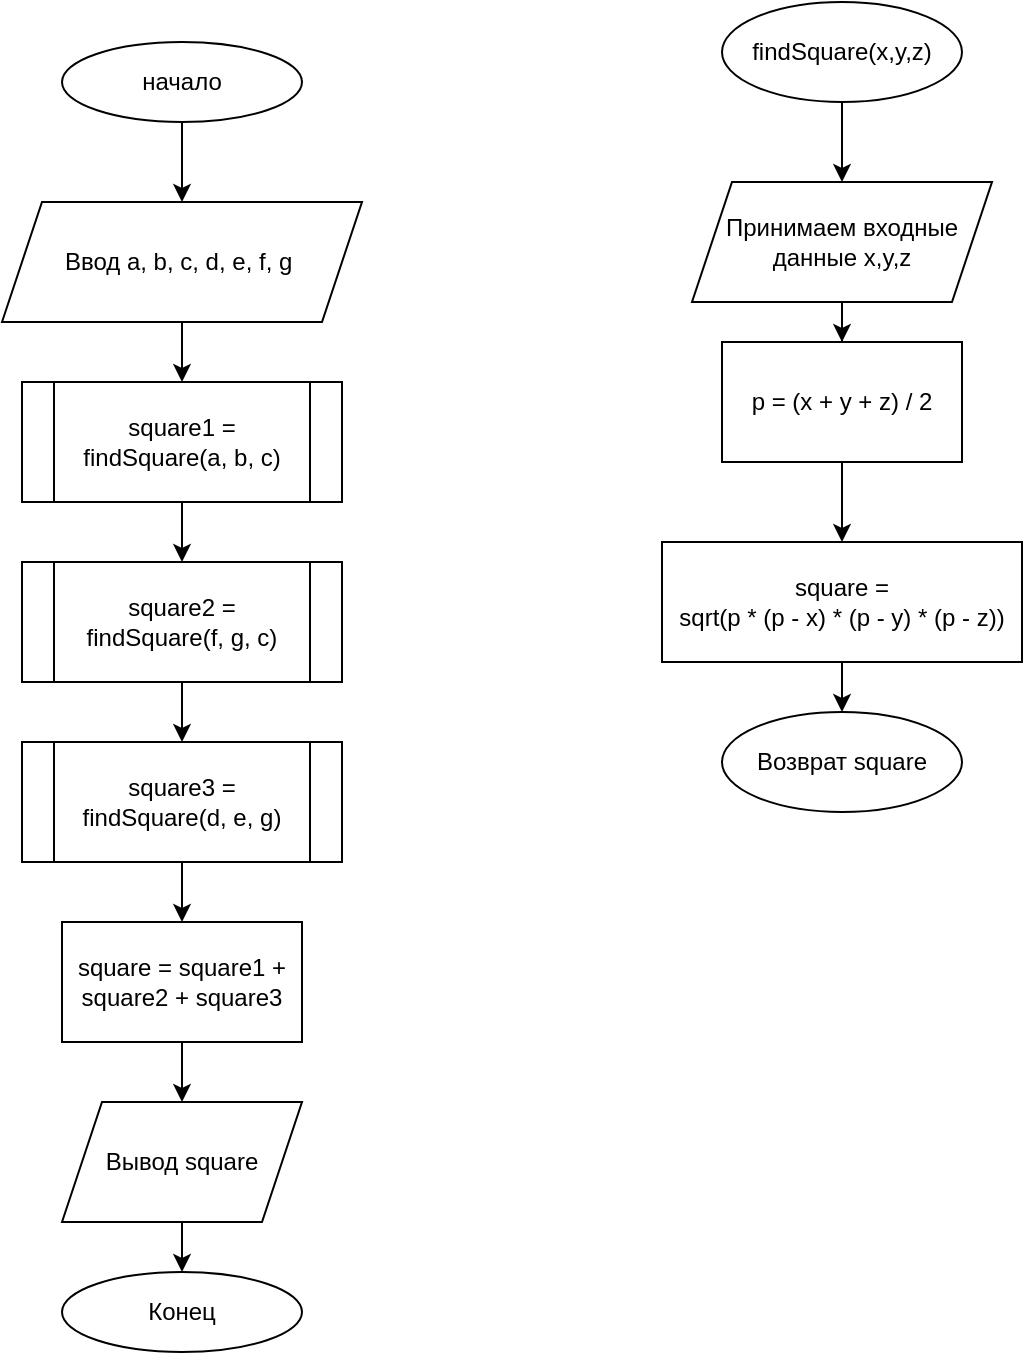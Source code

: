 <mxfile version="14.5.1" type="device"><diagram id="hbOs77nZeKHLIHOis082" name="Page-1"><mxGraphModel dx="1086" dy="806" grid="1" gridSize="10" guides="1" tooltips="1" connect="1" arrows="1" fold="1" page="1" pageScale="1" pageWidth="827" pageHeight="1169" math="0" shadow="0"><root><mxCell id="0"/><mxCell id="1" parent="0"/><mxCell id="UH950zC75bb7IAt9byLl-3" value="" style="edgeStyle=orthogonalEdgeStyle;rounded=0;orthogonalLoop=1;jettySize=auto;html=1;" parent="1" source="UH950zC75bb7IAt9byLl-1" target="UH950zC75bb7IAt9byLl-2" edge="1"><mxGeometry relative="1" as="geometry"/></mxCell><mxCell id="UH950zC75bb7IAt9byLl-1" value="начало" style="ellipse;whiteSpace=wrap;html=1;" parent="1" vertex="1"><mxGeometry x="150" y="90" width="120" height="40" as="geometry"/></mxCell><mxCell id="UH950zC75bb7IAt9byLl-8" value="" style="edgeStyle=orthogonalEdgeStyle;rounded=0;orthogonalLoop=1;jettySize=auto;html=1;entryX=0.5;entryY=0;entryDx=0;entryDy=0;" parent="1" source="UH950zC75bb7IAt9byLl-2" target="sQrcOE4Ag5x1wtMrusPk-1" edge="1"><mxGeometry relative="1" as="geometry"><mxPoint x="210" y="260" as="targetPoint"/></mxGeometry></mxCell><mxCell id="UH950zC75bb7IAt9byLl-2" value="Ввод&amp;nbsp;a, b, c, d, e, f, g&amp;nbsp;" style="shape=parallelogram;perimeter=parallelogramPerimeter;whiteSpace=wrap;html=1;fixedSize=1;" parent="1" vertex="1"><mxGeometry x="120" y="170" width="180" height="60" as="geometry"/></mxCell><mxCell id="UH950zC75bb7IAt9byLl-19" value="" style="edgeStyle=orthogonalEdgeStyle;rounded=0;orthogonalLoop=1;jettySize=auto;html=1;" parent="1" source="UH950zC75bb7IAt9byLl-9" target="UH950zC75bb7IAt9byLl-18" edge="1"><mxGeometry relative="1" as="geometry"/></mxCell><mxCell id="UH950zC75bb7IAt9byLl-9" value="Вывод square" style="shape=parallelogram;perimeter=parallelogramPerimeter;whiteSpace=wrap;html=1;fixedSize=1;" parent="1" vertex="1"><mxGeometry x="150" y="620" width="120" height="60" as="geometry"/></mxCell><mxCell id="UH950zC75bb7IAt9byLl-13" value="" style="edgeStyle=orthogonalEdgeStyle;rounded=0;orthogonalLoop=1;jettySize=auto;html=1;" parent="1" source="UH950zC75bb7IAt9byLl-11" target="UH950zC75bb7IAt9byLl-12" edge="1"><mxGeometry relative="1" as="geometry"/></mxCell><mxCell id="UH950zC75bb7IAt9byLl-11" value="findSquare(x,y,z)" style="ellipse;whiteSpace=wrap;html=1;" parent="1" vertex="1"><mxGeometry x="480" y="70" width="120" height="50" as="geometry"/></mxCell><mxCell id="UH950zC75bb7IAt9byLl-25" value="" style="edgeStyle=orthogonalEdgeStyle;rounded=0;orthogonalLoop=1;jettySize=auto;html=1;" parent="1" source="UH950zC75bb7IAt9byLl-12" target="UH950zC75bb7IAt9byLl-24" edge="1"><mxGeometry relative="1" as="geometry"/></mxCell><mxCell id="UH950zC75bb7IAt9byLl-12" value="Принимаем входные данные x,y,z" style="shape=parallelogram;perimeter=parallelogramPerimeter;whiteSpace=wrap;html=1;fixedSize=1;" parent="1" vertex="1"><mxGeometry x="465" y="160" width="150" height="60" as="geometry"/></mxCell><mxCell id="C9Za9qe1JuwyCyZHyoEO-1" style="edgeStyle=orthogonalEdgeStyle;rounded=0;orthogonalLoop=1;jettySize=auto;html=1;exitX=0.5;exitY=1;exitDx=0;exitDy=0;entryX=0.5;entryY=0;entryDx=0;entryDy=0;" parent="1" source="UH950zC75bb7IAt9byLl-14" target="UH950zC75bb7IAt9byLl-20" edge="1"><mxGeometry relative="1" as="geometry"/></mxCell><mxCell id="UH950zC75bb7IAt9byLl-14" value="&lt;span style=&quot;font-size: 12px&quot;&gt;square = &lt;br&gt;sqrt(p * (p - x) * (p - y) * (p - z))&lt;/span&gt;" style="whiteSpace=wrap;html=1;" parent="1" vertex="1"><mxGeometry x="450" y="340" width="180" height="60" as="geometry"/></mxCell><mxCell id="UH950zC75bb7IAt9byLl-18" value="Конец" style="ellipse;whiteSpace=wrap;html=1;" parent="1" vertex="1"><mxGeometry x="150" y="705" width="120" height="40" as="geometry"/></mxCell><mxCell id="UH950zC75bb7IAt9byLl-20" value="Возврат square" style="ellipse;whiteSpace=wrap;html=1;" parent="1" vertex="1"><mxGeometry x="480" y="425" width="120" height="50" as="geometry"/></mxCell><mxCell id="UH950zC75bb7IAt9byLl-27" value="" style="edgeStyle=orthogonalEdgeStyle;rounded=0;orthogonalLoop=1;jettySize=auto;html=1;" parent="1" source="UH950zC75bb7IAt9byLl-24" target="UH950zC75bb7IAt9byLl-14" edge="1"><mxGeometry relative="1" as="geometry"/></mxCell><mxCell id="UH950zC75bb7IAt9byLl-24" value="&lt;span style=&quot;font-size: 12px&quot;&gt;p = (x + y + z) / 2&lt;/span&gt;" style="rounded=0;whiteSpace=wrap;html=1;" parent="1" vertex="1"><mxGeometry x="480" y="240" width="120" height="60" as="geometry"/></mxCell><mxCell id="sQrcOE4Ag5x1wtMrusPk-5" style="edgeStyle=orthogonalEdgeStyle;rounded=0;orthogonalLoop=1;jettySize=auto;html=1;exitX=0.5;exitY=1;exitDx=0;exitDy=0;entryX=0.5;entryY=0;entryDx=0;entryDy=0;" edge="1" parent="1" source="sQrcOE4Ag5x1wtMrusPk-1" target="sQrcOE4Ag5x1wtMrusPk-2"><mxGeometry relative="1" as="geometry"/></mxCell><mxCell id="sQrcOE4Ag5x1wtMrusPk-1" value="square1 = findSquare(a, b, c)" style="shape=process;whiteSpace=wrap;html=1;backgroundOutline=1;" vertex="1" parent="1"><mxGeometry x="130" y="260" width="160" height="60" as="geometry"/></mxCell><mxCell id="sQrcOE4Ag5x1wtMrusPk-6" style="edgeStyle=orthogonalEdgeStyle;rounded=0;orthogonalLoop=1;jettySize=auto;html=1;exitX=0.5;exitY=1;exitDx=0;exitDy=0;entryX=0.5;entryY=0;entryDx=0;entryDy=0;" edge="1" parent="1" source="sQrcOE4Ag5x1wtMrusPk-2" target="sQrcOE4Ag5x1wtMrusPk-3"><mxGeometry relative="1" as="geometry"/></mxCell><mxCell id="sQrcOE4Ag5x1wtMrusPk-2" value="square2 = &lt;br&gt;findSquare(f, g, c)" style="shape=process;whiteSpace=wrap;html=1;backgroundOutline=1;" vertex="1" parent="1"><mxGeometry x="130" y="350" width="160" height="60" as="geometry"/></mxCell><mxCell id="sQrcOE4Ag5x1wtMrusPk-7" style="edgeStyle=orthogonalEdgeStyle;rounded=0;orthogonalLoop=1;jettySize=auto;html=1;exitX=0.5;exitY=1;exitDx=0;exitDy=0;entryX=0.5;entryY=0;entryDx=0;entryDy=0;" edge="1" parent="1" source="sQrcOE4Ag5x1wtMrusPk-3" target="sQrcOE4Ag5x1wtMrusPk-4"><mxGeometry relative="1" as="geometry"/></mxCell><mxCell id="sQrcOE4Ag5x1wtMrusPk-3" value="square3 = findSquare(d, e, g)" style="shape=process;whiteSpace=wrap;html=1;backgroundOutline=1;" vertex="1" parent="1"><mxGeometry x="130" y="440" width="160" height="60" as="geometry"/></mxCell><mxCell id="sQrcOE4Ag5x1wtMrusPk-8" style="edgeStyle=orthogonalEdgeStyle;rounded=0;orthogonalLoop=1;jettySize=auto;html=1;exitX=0.5;exitY=1;exitDx=0;exitDy=0;entryX=0.5;entryY=0;entryDx=0;entryDy=0;" edge="1" parent="1" source="sQrcOE4Ag5x1wtMrusPk-4" target="UH950zC75bb7IAt9byLl-9"><mxGeometry relative="1" as="geometry"/></mxCell><mxCell id="sQrcOE4Ag5x1wtMrusPk-4" value="square = square1 + square2 + square3" style="rounded=0;whiteSpace=wrap;html=1;" vertex="1" parent="1"><mxGeometry x="150" y="530" width="120" height="60" as="geometry"/></mxCell></root></mxGraphModel></diagram></mxfile>